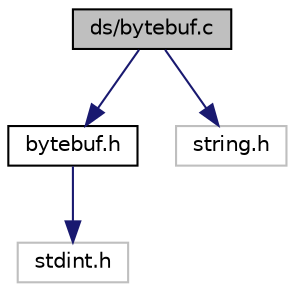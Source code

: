 digraph "ds/bytebuf.c"
{
 // INTERACTIVE_SVG=YES
 // LATEX_PDF_SIZE
  bgcolor="transparent";
  edge [fontname="Helvetica",fontsize="10",labelfontname="Helvetica",labelfontsize="10"];
  node [fontname="Helvetica",fontsize="10",shape=record];
  Node1 [label="ds/bytebuf.c",height=0.2,width=0.4,color="black", fillcolor="grey75", style="filled", fontcolor="black",tooltip="Implementation of the bytebuf interface."];
  Node1 -> Node2 [color="midnightblue",fontsize="10",style="solid",fontname="Helvetica"];
  Node2 [label="bytebuf.h",height=0.2,width=0.4,color="black",URL="$bytebuf_8h.html",tooltip="Interface and usage of bytebuf buffers."];
  Node2 -> Node3 [color="midnightblue",fontsize="10",style="solid",fontname="Helvetica"];
  Node3 [label="stdint.h",height=0.2,width=0.4,color="grey75",tooltip=" "];
  Node1 -> Node4 [color="midnightblue",fontsize="10",style="solid",fontname="Helvetica"];
  Node4 [label="string.h",height=0.2,width=0.4,color="grey75",tooltip=" "];
}
